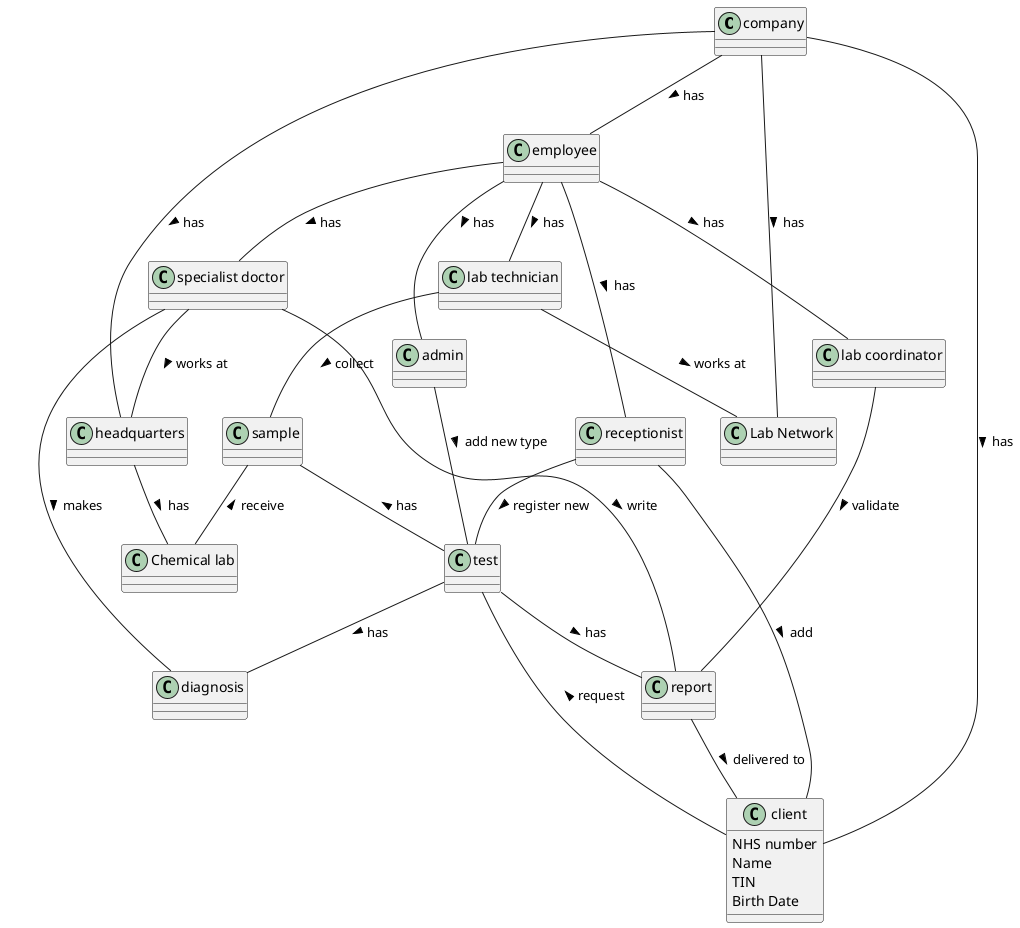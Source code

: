 @startuml
'https://plantuml.com/sequence-diagram

company -- employee : > has
company -- client : > has
company -- "Lab Network" : > has
"lab technician" -- "Lab Network" : > works at
receptionist -- test : > register new
employee -- "lab technician" : > has
employee -- receptionist : > has
headquarters -- "Chemical lab" : > has
company -- headquarters : > has
receptionist -- client : > add
employee -- "lab coordinator" : > has
employee -- admin : > has
employee -- "specialist doctor" : > has
admin -- test : > add new type
test -- report : > has
test -- diagnosis : > has
"lab technician" -- sample : > collect
sample -- test : < has
"specialist doctor" -- diagnosis : > makes
"specialist doctor" -- report : > write
"specialist doctor" -- headquarters : > works at
report -- client : > delivered to
sample -- "Chemical lab" : < receive
"lab coordinator" -- report : > validate
client -- test : > request

class client{
NHS number
Name
TIN
Birth Date

}

@enduml